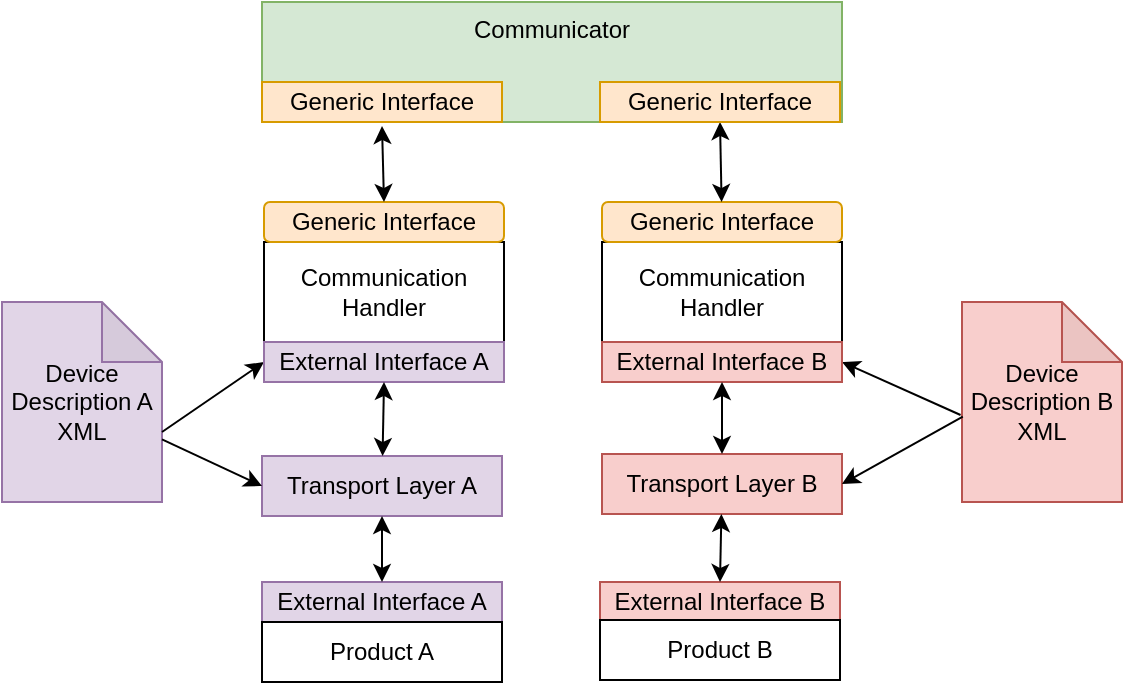 <mxfile version="13.9.9" type="device"><diagram id="eH_KAKfTOrzADCKV09iF" name="Page-1"><mxGraphModel dx="621" dy="529" grid="1" gridSize="10" guides="1" tooltips="1" connect="1" arrows="1" fold="1" page="1" pageScale="1" pageWidth="827" pageHeight="1169" math="0" shadow="0"><root><mxCell id="0"/><mxCell id="1" parent="0"/><mxCell id="U0cZKh1xSIJEdOY7DLbc-1" value="Communicator" style="rounded=0;whiteSpace=wrap;html=1;fillColor=#d5e8d4;strokeColor=#82b366;align=center;verticalAlign=top;" vertex="1" parent="1"><mxGeometry x="140" y="80" width="290" height="60" as="geometry"/></mxCell><mxCell id="U0cZKh1xSIJEdOY7DLbc-3" value="Communication Handler&lt;br&gt;" style="rounded=0;whiteSpace=wrap;html=1;" vertex="1" parent="1"><mxGeometry x="141" y="200" width="120" height="50" as="geometry"/></mxCell><mxCell id="U0cZKh1xSIJEdOY7DLbc-5" value="Device Description A&lt;br&gt;XML" style="shape=note;whiteSpace=wrap;html=1;backgroundOutline=1;darkOpacity=0.05;fillColor=#e1d5e7;strokeColor=#9673a6;" vertex="1" parent="1"><mxGeometry x="10" y="230" width="80" height="100" as="geometry"/></mxCell><mxCell id="U0cZKh1xSIJEdOY7DLbc-7" value="Generic Interface" style="rounded=1;whiteSpace=wrap;html=1;fillColor=#ffe6cc;strokeColor=#d79b00;" vertex="1" parent="1"><mxGeometry x="141" y="180" width="120" height="20" as="geometry"/></mxCell><mxCell id="U0cZKh1xSIJEdOY7DLbc-8" value="External Interface A" style="rounded=0;whiteSpace=wrap;html=1;fillColor=#e1d5e7;strokeColor=#9673a6;" vertex="1" parent="1"><mxGeometry x="140" y="370" width="120" height="20" as="geometry"/></mxCell><mxCell id="U0cZKh1xSIJEdOY7DLbc-10" value="Transport Layer A" style="rounded=0;whiteSpace=wrap;html=1;fillColor=#e1d5e7;strokeColor=#9673a6;" vertex="1" parent="1"><mxGeometry x="140" y="307" width="120" height="30" as="geometry"/></mxCell><mxCell id="U0cZKh1xSIJEdOY7DLbc-11" value="Product A" style="rounded=0;whiteSpace=wrap;html=1;" vertex="1" parent="1"><mxGeometry x="140" y="390" width="120" height="30" as="geometry"/></mxCell><mxCell id="U0cZKh1xSIJEdOY7DLbc-13" value="" style="endArrow=classic;html=1;exitX=0;exitY=0;exitDx=80;exitDy=65;exitPerimeter=0;entryX=0;entryY=0.5;entryDx=0;entryDy=0;" edge="1" parent="1" source="U0cZKh1xSIJEdOY7DLbc-5" target="U0cZKh1xSIJEdOY7DLbc-47"><mxGeometry width="50" height="50" relative="1" as="geometry"><mxPoint x="220" y="290" as="sourcePoint"/><mxPoint x="270" y="240" as="targetPoint"/></mxGeometry></mxCell><mxCell id="U0cZKh1xSIJEdOY7DLbc-14" value="External Interface B" style="rounded=0;whiteSpace=wrap;html=1;fillColor=#f8cecc;strokeColor=#b85450;" vertex="1" parent="1"><mxGeometry x="309" y="370" width="120" height="20" as="geometry"/></mxCell><mxCell id="U0cZKh1xSIJEdOY7DLbc-16" value="Product B" style="rounded=0;whiteSpace=wrap;html=1;" vertex="1" parent="1"><mxGeometry x="309" y="389" width="120" height="30" as="geometry"/></mxCell><mxCell id="U0cZKh1xSIJEdOY7DLbc-17" value="" style="endArrow=classic;html=1;entryX=0.5;entryY=0;entryDx=0;entryDy=0;startArrow=classic;startFill=1;" edge="1" parent="1" target="U0cZKh1xSIJEdOY7DLbc-7"><mxGeometry width="50" height="50" relative="1" as="geometry"><mxPoint x="200" y="142" as="sourcePoint"/><mxPoint x="270" y="170" as="targetPoint"/></mxGeometry></mxCell><mxCell id="U0cZKh1xSIJEdOY7DLbc-21" value="Communication Handler&lt;br&gt;" style="rounded=0;whiteSpace=wrap;html=1;" vertex="1" parent="1"><mxGeometry x="310" y="200" width="120" height="50" as="geometry"/></mxCell><mxCell id="U0cZKh1xSIJEdOY7DLbc-22" value="Generic Interface" style="rounded=1;whiteSpace=wrap;html=1;fillColor=#ffe6cc;strokeColor=#d79b00;" vertex="1" parent="1"><mxGeometry x="310" y="180" width="120" height="20" as="geometry"/></mxCell><mxCell id="U0cZKh1xSIJEdOY7DLbc-29" value="" style="endArrow=classic;html=1;exitX=0.5;exitY=1;exitDx=0;exitDy=0;startArrow=classic;startFill=1;" edge="1" parent="1" source="U0cZKh1xSIJEdOY7DLbc-59" target="U0cZKh1xSIJEdOY7DLbc-22"><mxGeometry width="50" height="50" relative="1" as="geometry"><mxPoint x="220" y="270" as="sourcePoint"/><mxPoint x="270" y="220" as="targetPoint"/></mxGeometry></mxCell><mxCell id="U0cZKh1xSIJEdOY7DLbc-30" value="Device Description B&lt;br&gt;XML" style="shape=note;whiteSpace=wrap;html=1;backgroundOutline=1;darkOpacity=0.05;fillColor=#f8cecc;strokeColor=#b85450;" vertex="1" parent="1"><mxGeometry x="490" y="230" width="80" height="100" as="geometry"/></mxCell><mxCell id="U0cZKh1xSIJEdOY7DLbc-32" value="" style="endArrow=classic;html=1;exitX=-0.009;exitY=0.565;exitDx=0;exitDy=0;exitPerimeter=0;entryX=1;entryY=0.5;entryDx=0;entryDy=0;" edge="1" parent="1" source="U0cZKh1xSIJEdOY7DLbc-30" target="U0cZKh1xSIJEdOY7DLbc-48"><mxGeometry width="50" height="50" relative="1" as="geometry"><mxPoint x="220" y="270" as="sourcePoint"/><mxPoint x="270" y="220" as="targetPoint"/></mxGeometry></mxCell><mxCell id="U0cZKh1xSIJEdOY7DLbc-34" value="Transport Layer B" style="rounded=0;whiteSpace=wrap;html=1;fillColor=#f8cecc;strokeColor=#b85450;" vertex="1" parent="1"><mxGeometry x="310" y="306" width="120" height="30" as="geometry"/></mxCell><mxCell id="U0cZKh1xSIJEdOY7DLbc-45" value="Generic Interface" style="rounded=0;whiteSpace=wrap;html=1;fillColor=#ffe6cc;strokeColor=#d79b00;" vertex="1" parent="1"><mxGeometry x="140" y="120" width="120" height="20" as="geometry"/></mxCell><mxCell id="U0cZKh1xSIJEdOY7DLbc-47" value="External Interface A" style="rounded=0;whiteSpace=wrap;html=1;fillColor=#e1d5e7;strokeColor=#9673a6;" vertex="1" parent="1"><mxGeometry x="141" y="250" width="120" height="20" as="geometry"/></mxCell><mxCell id="U0cZKh1xSIJEdOY7DLbc-48" value="External Interface B" style="rounded=0;whiteSpace=wrap;html=1;fillColor=#f8cecc;strokeColor=#b85450;" vertex="1" parent="1"><mxGeometry x="310" y="250" width="120" height="20" as="geometry"/></mxCell><mxCell id="U0cZKh1xSIJEdOY7DLbc-54" value="" style="endArrow=classic;startArrow=classic;html=1;" edge="1" parent="1" target="U0cZKh1xSIJEdOY7DLbc-34"><mxGeometry width="50" height="50" relative="1" as="geometry"><mxPoint x="369" y="370" as="sourcePoint"/><mxPoint x="369" y="340" as="targetPoint"/></mxGeometry></mxCell><mxCell id="U0cZKh1xSIJEdOY7DLbc-55" value="" style="endArrow=classic;html=1;entryX=0;entryY=0.5;entryDx=0;entryDy=0;" edge="1" parent="1" source="U0cZKh1xSIJEdOY7DLbc-5" target="U0cZKh1xSIJEdOY7DLbc-10"><mxGeometry width="50" height="50" relative="1" as="geometry"><mxPoint x="270" y="270" as="sourcePoint"/><mxPoint x="320" y="220" as="targetPoint"/></mxGeometry></mxCell><mxCell id="U0cZKh1xSIJEdOY7DLbc-56" value="" style="endArrow=classic;html=1;exitX=0.005;exitY=0.573;exitDx=0;exitDy=0;exitPerimeter=0;entryX=1;entryY=0.5;entryDx=0;entryDy=0;" edge="1" parent="1" source="U0cZKh1xSIJEdOY7DLbc-30" target="U0cZKh1xSIJEdOY7DLbc-34"><mxGeometry width="50" height="50" relative="1" as="geometry"><mxPoint x="270" y="270" as="sourcePoint"/><mxPoint x="320" y="220" as="targetPoint"/></mxGeometry></mxCell><mxCell id="U0cZKh1xSIJEdOY7DLbc-59" value="Generic Interface" style="rounded=0;whiteSpace=wrap;html=1;fillColor=#ffe6cc;strokeColor=#d79b00;" vertex="1" parent="1"><mxGeometry x="309" y="120" width="120" height="20" as="geometry"/></mxCell><mxCell id="U0cZKh1xSIJEdOY7DLbc-63" value="" style="endArrow=classic;startArrow=classic;html=1;exitX=0.5;exitY=0;exitDx=0;exitDy=0;entryX=0.5;entryY=1;entryDx=0;entryDy=0;" edge="1" parent="1" source="U0cZKh1xSIJEdOY7DLbc-8" target="U0cZKh1xSIJEdOY7DLbc-10"><mxGeometry width="50" height="50" relative="1" as="geometry"><mxPoint x="240" y="270" as="sourcePoint"/><mxPoint x="290" y="220" as="targetPoint"/></mxGeometry></mxCell><mxCell id="U0cZKh1xSIJEdOY7DLbc-65" value="" style="endArrow=classic;startArrow=classic;html=1;entryX=0.5;entryY=1;entryDx=0;entryDy=0;exitX=0.5;exitY=0;exitDx=0;exitDy=0;" edge="1" parent="1" source="U0cZKh1xSIJEdOY7DLbc-34" target="U0cZKh1xSIJEdOY7DLbc-48"><mxGeometry width="50" height="50" relative="1" as="geometry"><mxPoint x="250" y="290" as="sourcePoint"/><mxPoint x="300" y="240" as="targetPoint"/></mxGeometry></mxCell><mxCell id="U0cZKh1xSIJEdOY7DLbc-66" value="" style="endArrow=classic;startArrow=classic;html=1;entryX=0.5;entryY=1;entryDx=0;entryDy=0;" edge="1" parent="1" source="U0cZKh1xSIJEdOY7DLbc-10" target="U0cZKh1xSIJEdOY7DLbc-47"><mxGeometry width="50" height="50" relative="1" as="geometry"><mxPoint x="250" y="290" as="sourcePoint"/><mxPoint x="300" y="240" as="targetPoint"/></mxGeometry></mxCell></root></mxGraphModel></diagram></mxfile>
